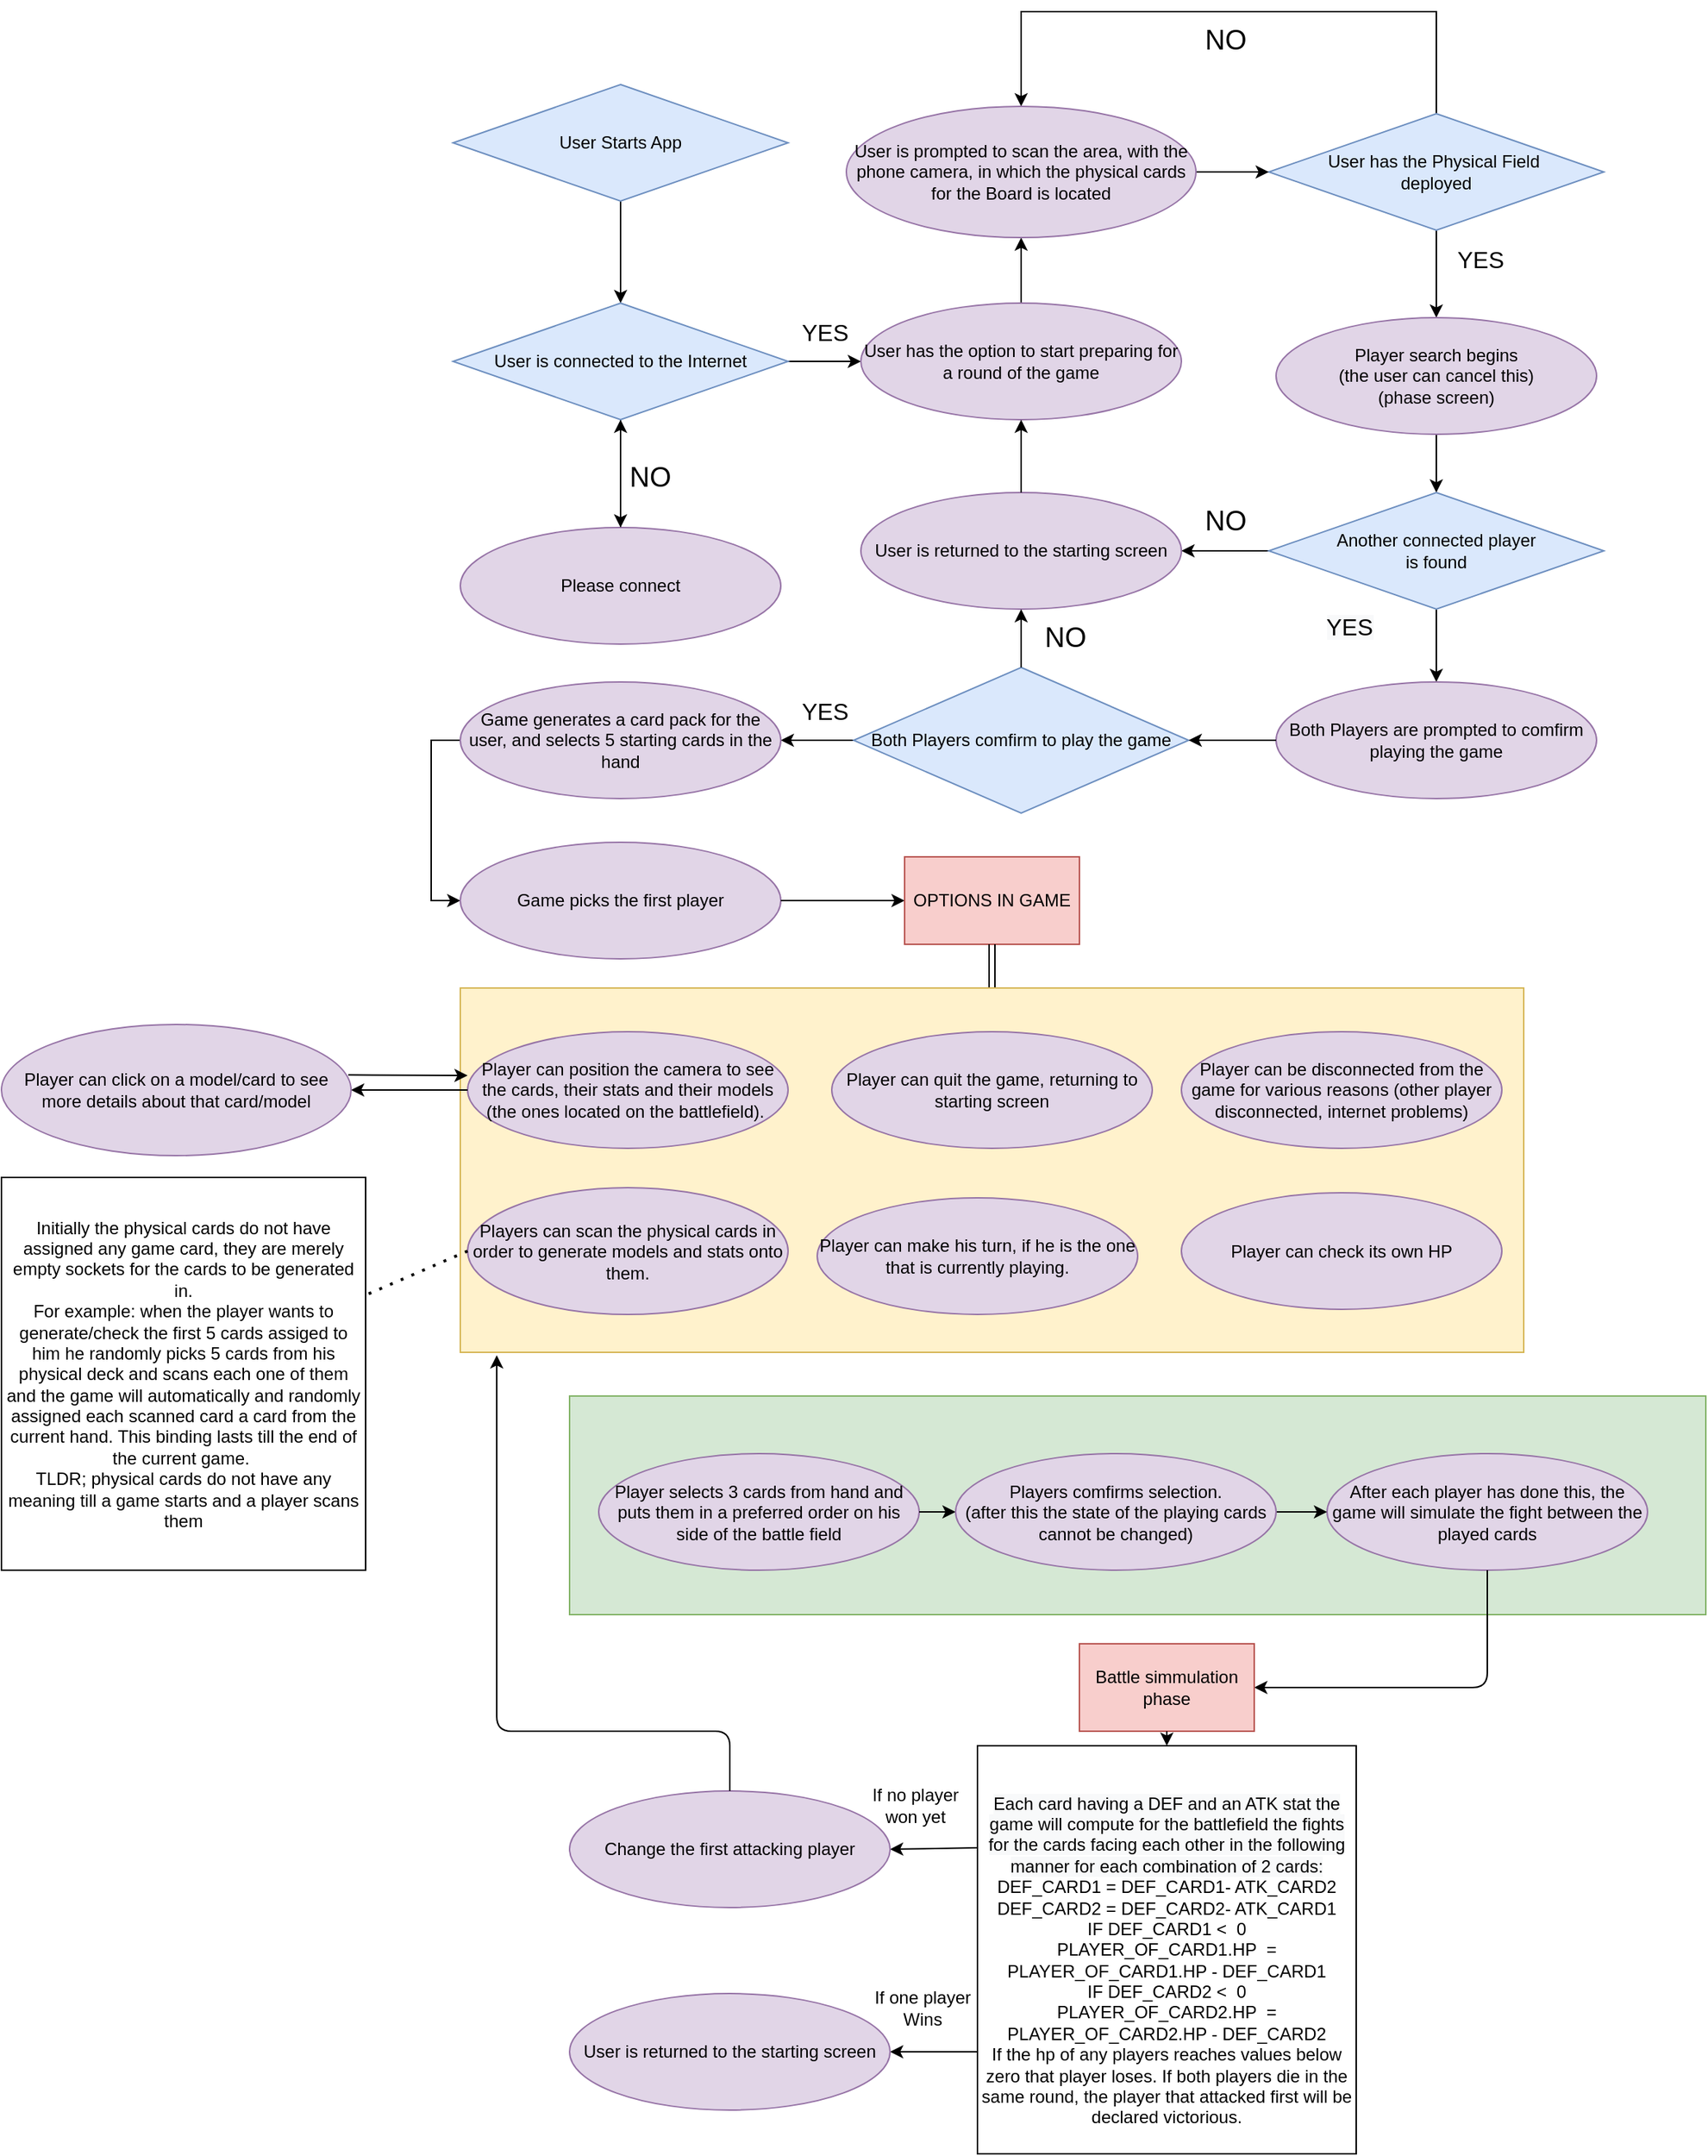<mxfile version="13.8.3" type="device"><diagram id="hrAKtjManOOmbgonjfeP" name="Page-1"><mxGraphModel dx="2465" dy="811" grid="1" gridSize="10" guides="1" tooltips="1" connect="1" arrows="1" fold="1" page="1" pageScale="1" pageWidth="1169" pageHeight="827" math="0" shadow="0"><root><mxCell id="0"/><mxCell id="1" parent="0"/><mxCell id="dApP5etuzcrjJyliVLSM-10" style="edgeStyle=orthogonalEdgeStyle;rounded=0;orthogonalLoop=1;jettySize=auto;html=1;exitX=0.5;exitY=1;exitDx=0;exitDy=0;" parent="1" source="dApP5etuzcrjJyliVLSM-1" target="dApP5etuzcrjJyliVLSM-8" edge="1"><mxGeometry relative="1" as="geometry"/></mxCell><mxCell id="dApP5etuzcrjJyliVLSM-1" value="User Starts App" style="rhombus;whiteSpace=wrap;html=1;fillColor=#dae8fc;strokeColor=#6c8ebf;" parent="1" vertex="1"><mxGeometry x="130" y="70" width="230" height="80" as="geometry"/></mxCell><mxCell id="dApP5etuzcrjJyliVLSM-15" value="" style="edgeStyle=orthogonalEdgeStyle;rounded=0;orthogonalLoop=1;jettySize=auto;html=1;" parent="1" source="dApP5etuzcrjJyliVLSM-4" target="dApP5etuzcrjJyliVLSM-8" edge="1"><mxGeometry relative="1" as="geometry"/></mxCell><mxCell id="dApP5etuzcrjJyliVLSM-4" value="Please connect" style="ellipse;whiteSpace=wrap;html=1;fillColor=#e1d5e7;strokeColor=#9673a6;" parent="1" vertex="1"><mxGeometry x="135" y="374" width="220" height="80" as="geometry"/></mxCell><mxCell id="dApP5etuzcrjJyliVLSM-14" style="edgeStyle=orthogonalEdgeStyle;rounded=0;orthogonalLoop=1;jettySize=auto;html=1;exitX=0.5;exitY=1;exitDx=0;exitDy=0;" parent="1" source="dApP5etuzcrjJyliVLSM-8" target="dApP5etuzcrjJyliVLSM-4" edge="1"><mxGeometry relative="1" as="geometry"/></mxCell><mxCell id="dApP5etuzcrjJyliVLSM-17" style="edgeStyle=orthogonalEdgeStyle;rounded=0;orthogonalLoop=1;jettySize=auto;html=1;exitX=1;exitY=0.5;exitDx=0;exitDy=0;entryX=0;entryY=0.5;entryDx=0;entryDy=0;" parent="1" source="dApP5etuzcrjJyliVLSM-8" target="VyceT9mPPN64RAlwR0ot-4" edge="1"><mxGeometry relative="1" as="geometry"><mxPoint x="415" y="260" as="targetPoint"/></mxGeometry></mxCell><mxCell id="dApP5etuzcrjJyliVLSM-8" value="User is connected to the Internet" style="rhombus;whiteSpace=wrap;html=1;fillColor=#dae8fc;strokeColor=#6c8ebf;" parent="1" vertex="1"><mxGeometry x="130" y="220" width="230" height="80" as="geometry"/></mxCell><mxCell id="dApP5etuzcrjJyliVLSM-20" style="edgeStyle=orthogonalEdgeStyle;rounded=0;orthogonalLoop=1;jettySize=auto;html=1;exitX=0.5;exitY=1;exitDx=0;exitDy=0;" parent="1" source="dApP5etuzcrjJyliVLSM-11" target="dApP5etuzcrjJyliVLSM-13" edge="1"><mxGeometry relative="1" as="geometry"/></mxCell><mxCell id="VyceT9mPPN64RAlwR0ot-10" style="edgeStyle=orthogonalEdgeStyle;rounded=0;orthogonalLoop=1;jettySize=auto;html=1;" edge="1" parent="1" source="dApP5etuzcrjJyliVLSM-11" target="VyceT9mPPN64RAlwR0ot-7"><mxGeometry relative="1" as="geometry"><mxPoint x="690" y="-50" as="targetPoint"/><Array as="points"><mxPoint x="805" y="20"/><mxPoint x="520" y="20"/></Array></mxGeometry></mxCell><mxCell id="dApP5etuzcrjJyliVLSM-11" value="User has the Physical Field&amp;nbsp;&lt;br&gt;deployed" style="rhombus;whiteSpace=wrap;html=1;fillColor=#dae8fc;strokeColor=#6c8ebf;" parent="1" vertex="1"><mxGeometry x="690" y="90" width="230" height="80" as="geometry"/></mxCell><mxCell id="dApP5etuzcrjJyliVLSM-22" style="edgeStyle=orthogonalEdgeStyle;rounded=0;orthogonalLoop=1;jettySize=auto;html=1;exitX=0.5;exitY=1;exitDx=0;exitDy=0;" parent="1" source="dApP5etuzcrjJyliVLSM-13" target="dApP5etuzcrjJyliVLSM-21" edge="1"><mxGeometry relative="1" as="geometry"/></mxCell><mxCell id="dApP5etuzcrjJyliVLSM-13" value="Player search begins&lt;br&gt;(the user can cancel this)&lt;br&gt;(phase screen)" style="ellipse;whiteSpace=wrap;html=1;fillColor=#e1d5e7;strokeColor=#9673a6;" parent="1" vertex="1"><mxGeometry x="695" y="230" width="220" height="80" as="geometry"/></mxCell><mxCell id="dApP5etuzcrjJyliVLSM-16" value="&lt;font style=&quot;font-size: 19px&quot;&gt;NO&lt;/font&gt;" style="text;html=1;align=center;verticalAlign=middle;resizable=0;points=[];autosize=1;strokeWidth=9;" parent="1" vertex="1"><mxGeometry x="245" y="330" width="40" height="20" as="geometry"/></mxCell><mxCell id="dApP5etuzcrjJyliVLSM-18" value="&lt;font style=&quot;font-size: 16px&quot;&gt;YES&lt;/font&gt;" style="text;html=1;align=center;verticalAlign=middle;resizable=0;points=[];autosize=1;" parent="1" vertex="1"><mxGeometry x="360" y="230" width="50" height="20" as="geometry"/></mxCell><mxCell id="dApP5etuzcrjJyliVLSM-25" value="&#10;&#10;&lt;span style=&quot;color: rgb(0, 0, 0); font-family: helvetica; font-size: 16px; font-style: normal; font-weight: 400; letter-spacing: normal; text-align: center; text-indent: 0px; text-transform: none; word-spacing: 0px; background-color: rgb(248, 249, 250); display: inline; float: none;&quot;&gt;YES&lt;/span&gt;&#10;&#10;" style="edgeStyle=orthogonalEdgeStyle;rounded=0;orthogonalLoop=1;jettySize=auto;html=1;exitX=0.5;exitY=1;exitDx=0;exitDy=0;entryX=0.5;entryY=0;entryDx=0;entryDy=0;" parent="1" source="dApP5etuzcrjJyliVLSM-21" target="VyceT9mPPN64RAlwR0ot-15" edge="1"><mxGeometry x="-0.524" y="-60" relative="1" as="geometry"><mxPoint as="offset"/></mxGeometry></mxCell><mxCell id="VyceT9mPPN64RAlwR0ot-17" style="edgeStyle=orthogonalEdgeStyle;rounded=0;orthogonalLoop=1;jettySize=auto;html=1;entryX=1;entryY=0.5;entryDx=0;entryDy=0;" edge="1" parent="1" source="dApP5etuzcrjJyliVLSM-21" target="VyceT9mPPN64RAlwR0ot-18"><mxGeometry relative="1" as="geometry"><mxPoint x="630" y="390" as="targetPoint"/></mxGeometry></mxCell><mxCell id="dApP5etuzcrjJyliVLSM-21" value="Another connected player&lt;br&gt;is found" style="rhombus;whiteSpace=wrap;html=1;fillColor=#dae8fc;strokeColor=#6c8ebf;" parent="1" vertex="1"><mxGeometry x="690" y="350" width="230" height="80" as="geometry"/></mxCell><mxCell id="dApP5etuzcrjJyliVLSM-27" style="edgeStyle=orthogonalEdgeStyle;rounded=0;orthogonalLoop=1;jettySize=auto;html=1;exitX=0;exitY=0.5;exitDx=0;exitDy=0;" parent="1" source="dApP5etuzcrjJyliVLSM-24" target="dApP5etuzcrjJyliVLSM-26" edge="1"><mxGeometry relative="1" as="geometry"/></mxCell><mxCell id="dApP5etuzcrjJyliVLSM-24" value="Both Players comfirm to play the game" style="rhombus;whiteSpace=wrap;html=1;fillColor=#dae8fc;strokeColor=#6c8ebf;" parent="1" vertex="1"><mxGeometry x="405" y="470" width="230" height="100" as="geometry"/></mxCell><mxCell id="dApP5etuzcrjJyliVLSM-29" style="edgeStyle=orthogonalEdgeStyle;rounded=0;orthogonalLoop=1;jettySize=auto;html=1;exitX=0;exitY=0.5;exitDx=0;exitDy=0;entryX=0;entryY=0.5;entryDx=0;entryDy=0;" parent="1" source="dApP5etuzcrjJyliVLSM-26" target="VyceT9mPPN64RAlwR0ot-28" edge="1"><mxGeometry relative="1" as="geometry"><mxPoint x="230" y="660" as="targetPoint"/></mxGeometry></mxCell><mxCell id="dApP5etuzcrjJyliVLSM-26" value="Game generates a card pack for the user, and selects 5 starting cards in the hand" style="ellipse;whiteSpace=wrap;html=1;fillColor=#e1d5e7;strokeColor=#9673a6;" parent="1" vertex="1"><mxGeometry x="135" y="480" width="220" height="80" as="geometry"/></mxCell><mxCell id="VyceT9mPPN64RAlwR0ot-5" style="edgeStyle=orthogonalEdgeStyle;rounded=0;orthogonalLoop=1;jettySize=auto;html=1;entryX=0.5;entryY=1;entryDx=0;entryDy=0;" edge="1" parent="1" source="VyceT9mPPN64RAlwR0ot-4" target="VyceT9mPPN64RAlwR0ot-7"><mxGeometry relative="1" as="geometry"><mxPoint x="520" y="200" as="targetPoint"/></mxGeometry></mxCell><mxCell id="VyceT9mPPN64RAlwR0ot-4" value="User has the option to start preparing for a round of the game" style="ellipse;whiteSpace=wrap;html=1;fillColor=#e1d5e7;strokeColor=#9673a6;" vertex="1" parent="1"><mxGeometry x="410" y="220" width="220" height="80" as="geometry"/></mxCell><mxCell id="VyceT9mPPN64RAlwR0ot-9" style="edgeStyle=orthogonalEdgeStyle;rounded=0;orthogonalLoop=1;jettySize=auto;html=1;entryX=0;entryY=0.5;entryDx=0;entryDy=0;" edge="1" parent="1" source="VyceT9mPPN64RAlwR0ot-7" target="dApP5etuzcrjJyliVLSM-11"><mxGeometry relative="1" as="geometry"/></mxCell><mxCell id="VyceT9mPPN64RAlwR0ot-7" value="User is prompted to scan the area, with the phone camera, in which the physical cards for the Board is located" style="ellipse;whiteSpace=wrap;html=1;fillColor=#e1d5e7;strokeColor=#9673a6;" vertex="1" parent="1"><mxGeometry x="400" y="85" width="240" height="90" as="geometry"/></mxCell><mxCell id="VyceT9mPPN64RAlwR0ot-11" value="&lt;font style=&quot;font-size: 16px&quot;&gt;YES&lt;/font&gt;" style="text;html=1;align=center;verticalAlign=middle;resizable=0;points=[];autosize=1;" vertex="1" parent="1"><mxGeometry x="810" y="180" width="50" height="20" as="geometry"/></mxCell><mxCell id="VyceT9mPPN64RAlwR0ot-12" value="&lt;font style=&quot;font-size: 19px&quot;&gt;NO&lt;/font&gt;" style="text;html=1;align=center;verticalAlign=middle;resizable=0;points=[];autosize=1;strokeWidth=9;" vertex="1" parent="1"><mxGeometry x="640" y="30" width="40" height="20" as="geometry"/></mxCell><mxCell id="VyceT9mPPN64RAlwR0ot-15" value="Both Players are prompted to comfirm playing the game" style="ellipse;whiteSpace=wrap;html=1;fillColor=#e1d5e7;strokeColor=#9673a6;" vertex="1" parent="1"><mxGeometry x="695" y="480" width="220" height="80" as="geometry"/></mxCell><mxCell id="VyceT9mPPN64RAlwR0ot-18" value="User&amp;nbsp;is returned to the starting screen" style="ellipse;whiteSpace=wrap;html=1;fillColor=#e1d5e7;strokeColor=#9673a6;" vertex="1" parent="1"><mxGeometry x="410" y="350" width="220" height="80" as="geometry"/></mxCell><mxCell id="VyceT9mPPN64RAlwR0ot-19" value="&lt;font style=&quot;font-size: 19px&quot;&gt;NO&lt;/font&gt;" style="text;html=1;align=center;verticalAlign=middle;resizable=0;points=[];autosize=1;strokeWidth=9;" vertex="1" parent="1"><mxGeometry x="640" y="360" width="40" height="20" as="geometry"/></mxCell><mxCell id="VyceT9mPPN64RAlwR0ot-20" value="" style="endArrow=classic;html=1;exitX=0;exitY=0.5;exitDx=0;exitDy=0;entryX=1;entryY=0.5;entryDx=0;entryDy=0;" edge="1" parent="1" source="VyceT9mPPN64RAlwR0ot-15" target="dApP5etuzcrjJyliVLSM-24"><mxGeometry width="50" height="50" relative="1" as="geometry"><mxPoint x="720" y="630" as="sourcePoint"/><mxPoint x="770" y="580" as="targetPoint"/></mxGeometry></mxCell><mxCell id="VyceT9mPPN64RAlwR0ot-22" value="" style="endArrow=classic;html=1;exitX=0.5;exitY=0;exitDx=0;exitDy=0;entryX=0.5;entryY=1;entryDx=0;entryDy=0;" edge="1" parent="1" source="VyceT9mPPN64RAlwR0ot-18" target="VyceT9mPPN64RAlwR0ot-4"><mxGeometry width="50" height="50" relative="1" as="geometry"><mxPoint x="770" y="440" as="sourcePoint"/><mxPoint x="820" y="390" as="targetPoint"/></mxGeometry></mxCell><mxCell id="VyceT9mPPN64RAlwR0ot-23" value="" style="endArrow=classic;html=1;exitX=0.5;exitY=0;exitDx=0;exitDy=0;entryX=0.5;entryY=1;entryDx=0;entryDy=0;" edge="1" parent="1" source="dApP5etuzcrjJyliVLSM-24" target="VyceT9mPPN64RAlwR0ot-18"><mxGeometry width="50" height="50" relative="1" as="geometry"><mxPoint x="770" y="690" as="sourcePoint"/><mxPoint x="820" y="640" as="targetPoint"/></mxGeometry></mxCell><mxCell id="VyceT9mPPN64RAlwR0ot-24" value="&lt;font style=&quot;font-size: 19px&quot;&gt;NO&lt;/font&gt;" style="text;html=1;align=center;verticalAlign=middle;resizable=0;points=[];autosize=1;strokeWidth=9;" vertex="1" parent="1"><mxGeometry x="530" y="440" width="40" height="20" as="geometry"/></mxCell><mxCell id="VyceT9mPPN64RAlwR0ot-25" value="&lt;font style=&quot;font-size: 16px&quot;&gt;YES&lt;/font&gt;" style="text;html=1;align=center;verticalAlign=middle;resizable=0;points=[];autosize=1;" vertex="1" parent="1"><mxGeometry x="360" y="490" width="50" height="20" as="geometry"/></mxCell><mxCell id="VyceT9mPPN64RAlwR0ot-28" value="Game picks the first player" style="ellipse;whiteSpace=wrap;html=1;fillColor=#e1d5e7;strokeColor=#9673a6;" vertex="1" parent="1"><mxGeometry x="135" y="590" width="220" height="80" as="geometry"/></mxCell><mxCell id="VyceT9mPPN64RAlwR0ot-29" value="" style="endArrow=classic;html=1;exitX=1;exitY=0.5;exitDx=0;exitDy=0;" edge="1" parent="1" source="VyceT9mPPN64RAlwR0ot-28" target="VyceT9mPPN64RAlwR0ot-30"><mxGeometry width="50" height="50" relative="1" as="geometry"><mxPoint x="490" y="550" as="sourcePoint"/><mxPoint x="410" y="630" as="targetPoint"/></mxGeometry></mxCell><mxCell id="VyceT9mPPN64RAlwR0ot-30" value="OPTIONS IN GAME" style="rounded=0;whiteSpace=wrap;html=1;fillColor=#f8cecc;strokeColor=#b85450;" vertex="1" parent="1"><mxGeometry x="440" y="600" width="120" height="60" as="geometry"/></mxCell><mxCell id="VyceT9mPPN64RAlwR0ot-32" style="edgeStyle=orthogonalEdgeStyle;rounded=0;orthogonalLoop=1;jettySize=auto;html=1;entryX=0.5;entryY=1;entryDx=0;entryDy=0;shape=link;" edge="1" parent="1" source="VyceT9mPPN64RAlwR0ot-31" target="VyceT9mPPN64RAlwR0ot-30"><mxGeometry relative="1" as="geometry"/></mxCell><mxCell id="VyceT9mPPN64RAlwR0ot-31" value="" style="rounded=0;whiteSpace=wrap;html=1;fillColor=#fff2cc;strokeColor=#d6b656;" vertex="1" parent="1"><mxGeometry x="135" y="690" width="730" height="250" as="geometry"/></mxCell><mxCell id="VyceT9mPPN64RAlwR0ot-35" value="Player can position the camera to see the cards, their stats and their models (the ones located on the battlefield).&amp;nbsp;" style="ellipse;whiteSpace=wrap;html=1;fillColor=#e1d5e7;strokeColor=#9673a6;" vertex="1" parent="1"><mxGeometry x="140" y="720" width="220" height="80" as="geometry"/></mxCell><mxCell id="VyceT9mPPN64RAlwR0ot-36" value="Player can quit the game, returning to starting screen" style="ellipse;whiteSpace=wrap;html=1;fillColor=#e1d5e7;strokeColor=#9673a6;" vertex="1" parent="1"><mxGeometry x="390" y="720" width="220" height="80" as="geometry"/></mxCell><mxCell id="VyceT9mPPN64RAlwR0ot-37" value="Player can be disconnected from the game for various reasons (other player disconnected, internet problems)" style="ellipse;whiteSpace=wrap;html=1;fillColor=#e1d5e7;strokeColor=#9673a6;" vertex="1" parent="1"><mxGeometry x="630" y="720" width="220" height="80" as="geometry"/></mxCell><mxCell id="VyceT9mPPN64RAlwR0ot-38" value="Players can scan the physical cards in order to generate models and stats onto them." style="ellipse;whiteSpace=wrap;html=1;fillColor=#e1d5e7;strokeColor=#9673a6;" vertex="1" parent="1"><mxGeometry x="140" y="827" width="220" height="87" as="geometry"/></mxCell><mxCell id="VyceT9mPPN64RAlwR0ot-39" value="" style="endArrow=classic;html=1;exitX=0;exitY=0.5;exitDx=0;exitDy=0;entryX=1;entryY=0.5;entryDx=0;entryDy=0;" edge="1" parent="1" source="VyceT9mPPN64RAlwR0ot-35" target="VyceT9mPPN64RAlwR0ot-40"><mxGeometry width="50" height="50" relative="1" as="geometry"><mxPoint x="190" y="790" as="sourcePoint"/><mxPoint x="50" y="760" as="targetPoint"/></mxGeometry></mxCell><mxCell id="VyceT9mPPN64RAlwR0ot-40" value="Player can click on a model/card to see more details about that card/model" style="ellipse;whiteSpace=wrap;html=1;fillColor=#e1d5e7;strokeColor=#9673a6;" vertex="1" parent="1"><mxGeometry x="-180" y="715" width="240" height="90" as="geometry"/></mxCell><mxCell id="VyceT9mPPN64RAlwR0ot-41" value="Player can make his turn, if he is the one that is currently playing." style="ellipse;whiteSpace=wrap;html=1;fillColor=#e1d5e7;strokeColor=#9673a6;" vertex="1" parent="1"><mxGeometry x="380" y="834" width="220" height="80" as="geometry"/></mxCell><mxCell id="VyceT9mPPN64RAlwR0ot-44" value="" style="endArrow=classic;html=1;exitX=0.992;exitY=0.385;exitDx=0;exitDy=0;exitPerimeter=0;" edge="1" parent="1" source="VyceT9mPPN64RAlwR0ot-40"><mxGeometry width="50" height="50" relative="1" as="geometry"><mxPoint x="380" y="800" as="sourcePoint"/><mxPoint x="140" y="750" as="targetPoint"/></mxGeometry></mxCell><mxCell id="VyceT9mPPN64RAlwR0ot-45" value="" style="endArrow=none;dashed=1;html=1;dashPattern=1 3;strokeWidth=2;exitX=0;exitY=0.5;exitDx=0;exitDy=0;" edge="1" parent="1" source="VyceT9mPPN64RAlwR0ot-38" target="VyceT9mPPN64RAlwR0ot-46"><mxGeometry width="50" height="50" relative="1" as="geometry"><mxPoint x="380" y="910" as="sourcePoint"/><mxPoint x="40" y="870" as="targetPoint"/></mxGeometry></mxCell><mxCell id="VyceT9mPPN64RAlwR0ot-46" value="Initially the physical cards do not have assigned any game card, they are merely empty sockets for the cards to be generated in.&lt;br&gt;For example: when the player wants to generate/check the first 5 cards assiged to him he randomly picks 5 cards from his physical deck and scans each one of them and the game will automatically and randomly assigned each scanned card a card from the current hand. This binding lasts till the end of the current game.&amp;nbsp;&lt;br&gt;TLDR; physical cards do not have any meaning till a game starts and a player scans them" style="rounded=0;whiteSpace=wrap;html=1;" vertex="1" parent="1"><mxGeometry x="-180" y="820" width="250" height="269.5" as="geometry"/></mxCell><mxCell id="VyceT9mPPN64RAlwR0ot-48" value="Player can check its own HP" style="ellipse;whiteSpace=wrap;html=1;fillColor=#e1d5e7;strokeColor=#9673a6;" vertex="1" parent="1"><mxGeometry x="630" y="830.5" width="220" height="80" as="geometry"/></mxCell><mxCell id="VyceT9mPPN64RAlwR0ot-49" value="" style="rounded=0;whiteSpace=wrap;html=1;fillColor=#d5e8d4;strokeColor=#82b366;" vertex="1" parent="1"><mxGeometry x="210" y="970" width="780" height="150" as="geometry"/></mxCell><mxCell id="VyceT9mPPN64RAlwR0ot-51" value="Player selects 3 cards from hand and puts them in a preferred order on his side of the battle field" style="ellipse;whiteSpace=wrap;html=1;fillColor=#e1d5e7;strokeColor=#9673a6;" vertex="1" parent="1"><mxGeometry x="230" y="1009.5" width="220" height="80" as="geometry"/></mxCell><mxCell id="VyceT9mPPN64RAlwR0ot-52" value="" style="endArrow=classic;html=1;exitX=1;exitY=0.5;exitDx=0;exitDy=0;entryX=0;entryY=0.5;entryDx=0;entryDy=0;" edge="1" parent="1" source="VyceT9mPPN64RAlwR0ot-51" target="VyceT9mPPN64RAlwR0ot-76"><mxGeometry width="50" height="50" relative="1" as="geometry"><mxPoint x="380" y="1160" as="sourcePoint"/><mxPoint x="410" y="1070" as="targetPoint"/></mxGeometry></mxCell><mxCell id="VyceT9mPPN64RAlwR0ot-53" value="After each player has done this, the game will simulate the fight between the played cards" style="ellipse;whiteSpace=wrap;html=1;fillColor=#e1d5e7;strokeColor=#9673a6;" vertex="1" parent="1"><mxGeometry x="730" y="1009.5" width="220" height="80" as="geometry"/></mxCell><mxCell id="VyceT9mPPN64RAlwR0ot-56" value="" style="endArrow=classic;html=1;exitX=0.5;exitY=1;exitDx=0;exitDy=0;entryX=1;entryY=0.5;entryDx=0;entryDy=0;" edge="1" parent="1" source="VyceT9mPPN64RAlwR0ot-53" target="VyceT9mPPN64RAlwR0ot-57"><mxGeometry width="50" height="50" relative="1" as="geometry"><mxPoint x="380" y="1290" as="sourcePoint"/><mxPoint x="620" y="1170" as="targetPoint"/><Array as="points"><mxPoint x="840" y="1170"/></Array></mxGeometry></mxCell><mxCell id="VyceT9mPPN64RAlwR0ot-57" value="Battle simmulation phase" style="rounded=0;whiteSpace=wrap;html=1;fillColor=#f8cecc;strokeColor=#b85450;" vertex="1" parent="1"><mxGeometry x="560" y="1140" width="120" height="60" as="geometry"/></mxCell><mxCell id="VyceT9mPPN64RAlwR0ot-58" value="" style="endArrow=classic;html=1;exitX=0.5;exitY=1;exitDx=0;exitDy=0;entryX=0.5;entryY=0;entryDx=0;entryDy=0;" edge="1" parent="1" source="VyceT9mPPN64RAlwR0ot-57" target="VyceT9mPPN64RAlwR0ot-61"><mxGeometry width="50" height="50" relative="1" as="geometry"><mxPoint x="380" y="1150" as="sourcePoint"/><mxPoint x="635" y="1241" as="targetPoint"/></mxGeometry></mxCell><mxCell id="VyceT9mPPN64RAlwR0ot-64" style="edgeStyle=orthogonalEdgeStyle;rounded=0;orthogonalLoop=1;jettySize=auto;html=1;entryX=1;entryY=0.5;entryDx=0;entryDy=0;exitX=0;exitY=0.75;exitDx=0;exitDy=0;" edge="1" parent="1" source="VyceT9mPPN64RAlwR0ot-61" target="VyceT9mPPN64RAlwR0ot-70"><mxGeometry relative="1" as="geometry"><mxPoint x="860" y="1350" as="targetPoint"/></mxGeometry></mxCell><mxCell id="VyceT9mPPN64RAlwR0ot-61" value="&lt;br&gt;&lt;span style=&quot;color: rgb(0 , 0 , 0) ; font-family: &amp;#34;helvetica&amp;#34; ; font-size: 12px ; font-style: normal ; font-weight: 400 ; letter-spacing: normal ; text-align: center ; text-indent: 0px ; text-transform: none ; word-spacing: 0px ; background-color: rgb(248 , 249 , 250) ; display: inline ; float: none&quot;&gt;Each card having a DEF and an ATK stat the game will compute for the battlefield the fights for the cards facing each other in the following manner for each combination of 2 cards:&lt;/span&gt;&lt;br&gt;DEF_CARD1 = DEF_CARD1- ATK_CARD2&lt;br&gt;DEF_CARD2 = DEF_CARD2- ATK_CARD1&lt;br&gt;IF DEF_CARD1 &amp;lt;&amp;nbsp; 0&lt;br&gt;PLAYER_OF_CARD1.HP&amp;nbsp; = PLAYER_OF_CARD1.HP - DEF_CARD1&lt;br&gt;IF DEF_CARD2 &amp;lt;&amp;nbsp; 0&lt;br&gt;PLAYER_OF_CARD2.HP&amp;nbsp; = PLAYER_OF_CARD2.HP - DEF_CARD2&lt;br&gt;If the hp of any players reaches values below zero that player loses. If both players die in the same round, the player that attacked first will be declared victorious." style="rounded=0;whiteSpace=wrap;html=1;" vertex="1" parent="1"><mxGeometry x="490" y="1210" width="260" height="280" as="geometry"/></mxCell><mxCell id="VyceT9mPPN64RAlwR0ot-66" value="If one player Wins" style="text;html=1;strokeColor=none;fillColor=none;align=center;verticalAlign=middle;whiteSpace=wrap;rounded=0;" vertex="1" parent="1"><mxGeometry x="410" y="1380" width="85" height="20" as="geometry"/></mxCell><mxCell id="VyceT9mPPN64RAlwR0ot-70" value="User&amp;nbsp;is returned to the starting screen" style="ellipse;whiteSpace=wrap;html=1;fillColor=#e1d5e7;strokeColor=#9673a6;" vertex="1" parent="1"><mxGeometry x="210" y="1380" width="220" height="80" as="geometry"/></mxCell><mxCell id="VyceT9mPPN64RAlwR0ot-71" value="" style="endArrow=classic;html=1;exitX=0;exitY=0.25;exitDx=0;exitDy=0;entryX=1;entryY=0.5;entryDx=0;entryDy=0;" edge="1" parent="1" source="VyceT9mPPN64RAlwR0ot-61" target="VyceT9mPPN64RAlwR0ot-73"><mxGeometry width="50" height="50" relative="1" as="geometry"><mxPoint x="400" y="1300" as="sourcePoint"/><mxPoint x="380" y="1350" as="targetPoint"/></mxGeometry></mxCell><mxCell id="VyceT9mPPN64RAlwR0ot-72" value="If no player won yet" style="text;html=1;strokeColor=none;fillColor=none;align=center;verticalAlign=middle;whiteSpace=wrap;rounded=0;" vertex="1" parent="1"><mxGeometry x="405" y="1241" width="85" height="20" as="geometry"/></mxCell><mxCell id="VyceT9mPPN64RAlwR0ot-73" value="Change the first attacking player" style="ellipse;whiteSpace=wrap;html=1;fillColor=#e1d5e7;strokeColor=#9673a6;" vertex="1" parent="1"><mxGeometry x="210" y="1241" width="220" height="80" as="geometry"/></mxCell><mxCell id="VyceT9mPPN64RAlwR0ot-74" value="" style="endArrow=classic;html=1;exitX=0.5;exitY=0;exitDx=0;exitDy=0;" edge="1" parent="1" source="VyceT9mPPN64RAlwR0ot-73"><mxGeometry width="50" height="50" relative="1" as="geometry"><mxPoint x="400" y="1300" as="sourcePoint"/><mxPoint x="160" y="942" as="targetPoint"/><Array as="points"><mxPoint x="320" y="1200"/><mxPoint x="160" y="1200"/></Array></mxGeometry></mxCell><mxCell id="VyceT9mPPN64RAlwR0ot-77" style="edgeStyle=orthogonalEdgeStyle;rounded=0;orthogonalLoop=1;jettySize=auto;html=1;entryX=0;entryY=0.5;entryDx=0;entryDy=0;" edge="1" parent="1" source="VyceT9mPPN64RAlwR0ot-76" target="VyceT9mPPN64RAlwR0ot-53"><mxGeometry relative="1" as="geometry"/></mxCell><mxCell id="VyceT9mPPN64RAlwR0ot-76" value="Players comfirms selection.&lt;br&gt;(after this the state of the playing cards cannot be changed)" style="ellipse;whiteSpace=wrap;html=1;fillColor=#e1d5e7;strokeColor=#9673a6;" vertex="1" parent="1"><mxGeometry x="475" y="1009.5" width="220" height="80" as="geometry"/></mxCell></root></mxGraphModel></diagram></mxfile>